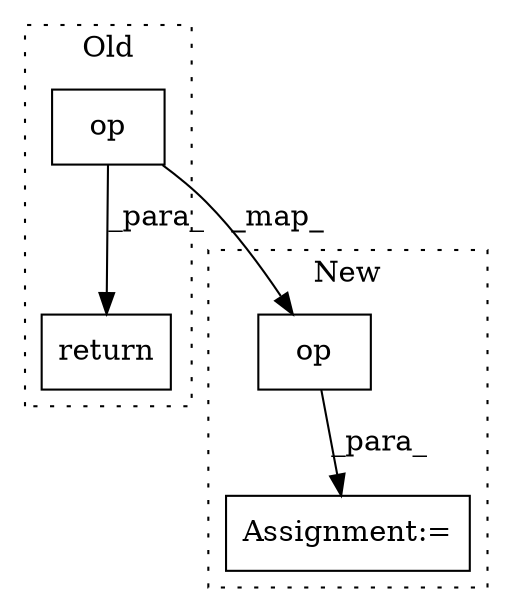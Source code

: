 digraph G {
subgraph cluster0 {
1 [label="op" a="32" s="489,497" l="3,1" shape="box"];
4 [label="return" a="41" s="482" l="7" shape="box"];
label = "Old";
style="dotted";
}
subgraph cluster1 {
2 [label="op" a="32" s="554,562" l="3,1" shape="box"];
3 [label="Assignment:=" a="7" s="553" l="1" shape="box"];
label = "New";
style="dotted";
}
1 -> 4 [label="_para_"];
1 -> 2 [label="_map_"];
2 -> 3 [label="_para_"];
}